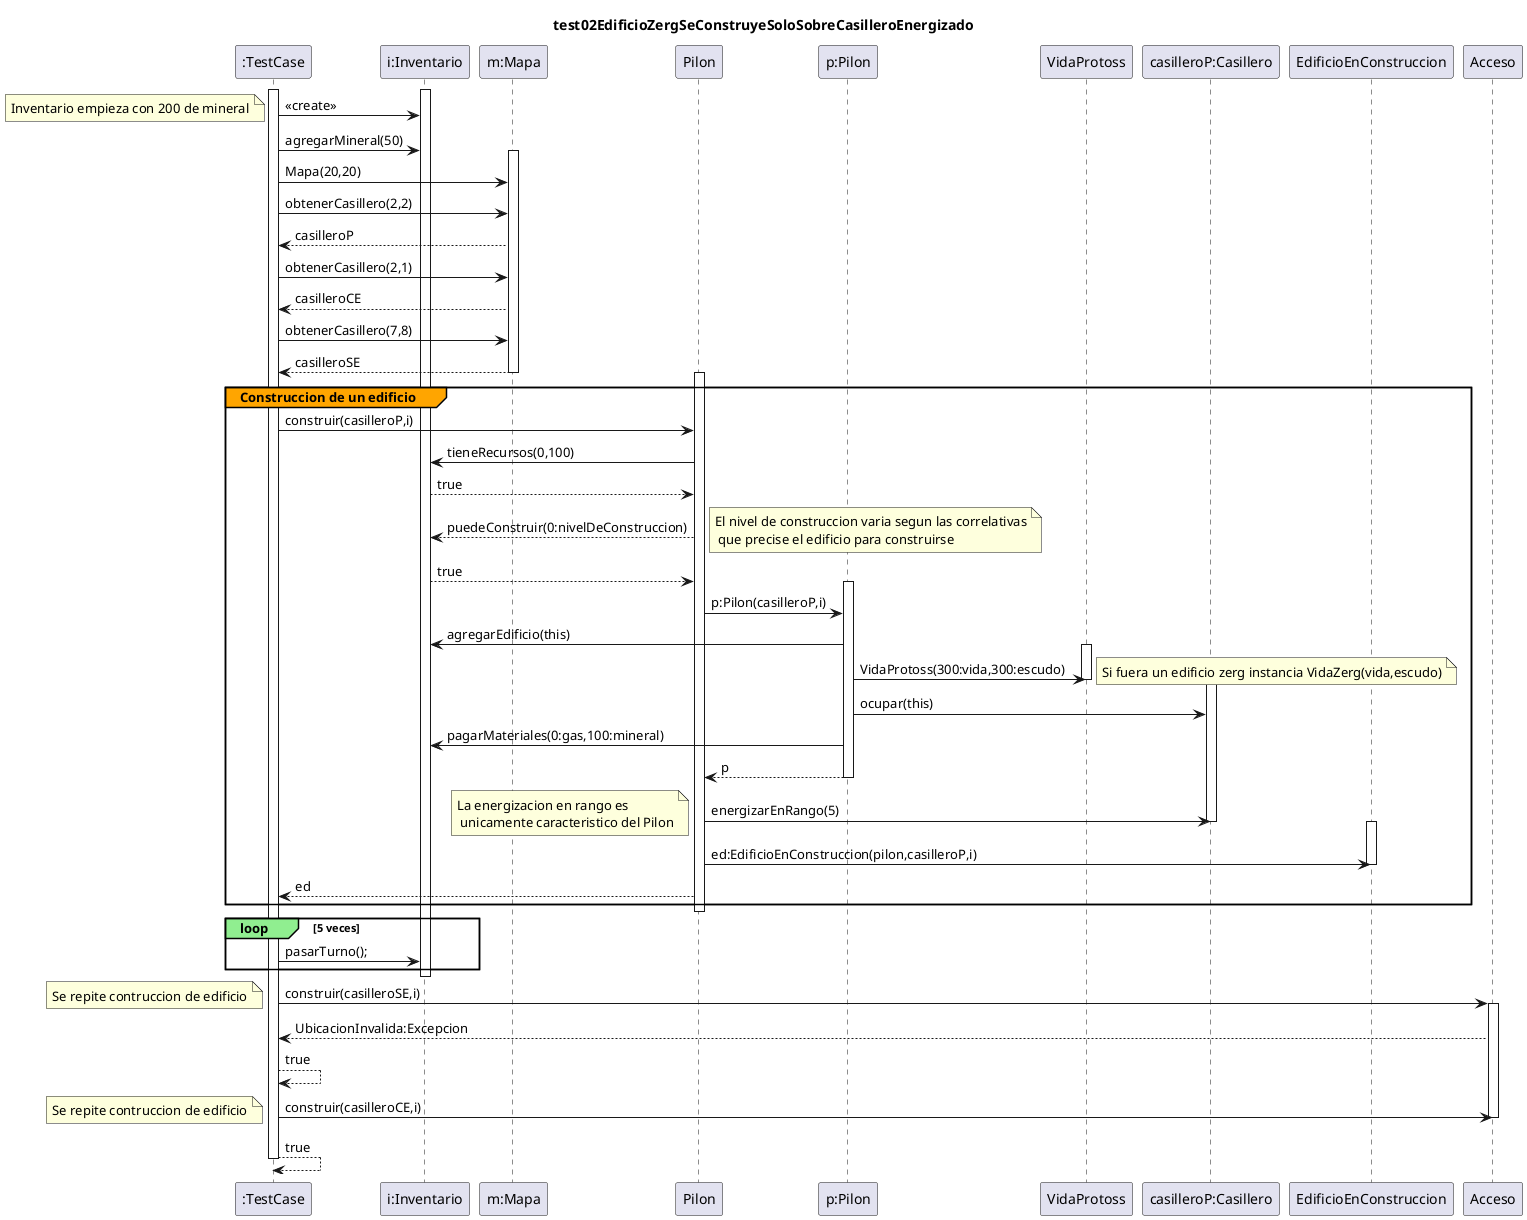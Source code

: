 @startuml
title test02EdificioZergSeConstruyeSoloSobreCasilleroEnergizado

activate ":TestCase"
activate "i:Inventario"
":TestCase" -> "i:Inventario": <<create>>
note left: Inventario empieza con 200 de mineral
":TestCase" -> "i:Inventario": agregarMineral(50)

activate "m:Mapa"
":TestCase" -> "m:Mapa": Mapa(20,20)

":TestCase" -> "m:Mapa": obtenerCasillero(2,2)
"m:Mapa" --> ":TestCase": casilleroP

":TestCase" -> "m:Mapa": obtenerCasillero(2,1)
"m:Mapa" --> ":TestCase": casilleroCE

":TestCase" -> "m:Mapa": obtenerCasillero(7,8)
"m:Mapa" --> ":TestCase": casilleroSE

deactivate "m:Mapa"

group#Orange Construccion de un edificio

activate "Pilon"
":TestCase" -> "Pilon": construir(casilleroP,i)
"Pilon" -> "i:Inventario": tieneRecursos(0,100)
"i:Inventario" --> "Pilon": true
"Pilon" --> "i:Inventario": puedeConstruir(0:nivelDeConstruccion)
note right: El nivel de construccion varia segun las correlativas\n que precise el edificio para construirse
"i:Inventario" --> "Pilon": true

activate "p:Pilon"
"Pilon" -> "p:Pilon": p:Pilon(casilleroP,i)
"p:Pilon" -> "i:Inventario": agregarEdificio(this)
activate "VidaProtoss"
"p:Pilon" -> "VidaProtoss": VidaProtoss(300:vida,300:escudo)
deactivate "VidaProtoss"
note right: Si fuera un edificio zerg instancia VidaZerg(vida,escudo)

activate "casilleroP:Casillero"
"p:Pilon" -> "casilleroP:Casillero": ocupar(this)
"p:Pilon" -> "i:Inventario": pagarMateriales(0:gas,100:mineral)
"p:Pilon" --> "Pilon": p
deactivate "p:Pilon"

"Pilon" -> "casilleroP:Casillero": energizarEnRango(5)
note left: La energizacion en rango es\n unicamente caracteristico del Pilon

deactivate "casilleroP:Casillero"
activate "EdificioEnConstruccion"
"Pilon" -> "EdificioEnConstruccion": ed:EdificioEnConstruccion(pilon,casilleroP,i)
deactivate "EdificioEnConstruccion"
"Pilon" --> ":TestCase": ed
end
deactivate "Pilon"

loop#LightGreen 5 veces
":TestCase" -> "i:Inventario": pasarTurno();
end
deactivate "i:Inventario"


":TestCase" -> "Acceso": construir(casilleroSE,i)
note left: Se repite contruccion de edificio
activate "Acceso"

"Acceso" --> ":TestCase": UbicacionInvalida:Excepcion
":TestCase" --> ":TestCase": true

":TestCase" -> "Acceso": construir(casilleroCE,i)
note left: Se repite contruccion de edificio

deactivate "Acceso"

":TestCase" --> ":TestCase": true

deactivate ":TestCase"
@enduml